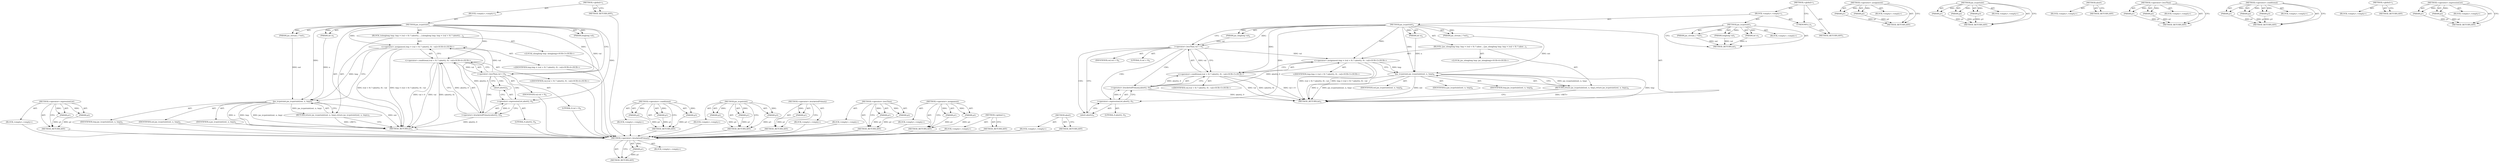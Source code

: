digraph "&lt;operator&gt;.expressionList" {
vulnerable_73 [label=<(METHOD,&lt;operator&gt;.expressionList)>];
vulnerable_74 [label=<(PARAM,p1)>];
vulnerable_75 [label=<(PARAM,p2)>];
vulnerable_76 [label=<(BLOCK,&lt;empty&gt;,&lt;empty&gt;)>];
vulnerable_77 [label=<(METHOD_RETURN,ANY)>];
vulnerable_6 [label=<(METHOD,&lt;global&gt;)<SUB>1</SUB>>];
vulnerable_7 [label=<(BLOCK,&lt;empty&gt;,&lt;empty&gt;)<SUB>1</SUB>>];
vulnerable_8 [label=<(METHOD,jas_iccputsint)<SUB>1</SUB>>];
vulnerable_9 [label=<(PARAM,jas_stream_t *out)<SUB>1</SUB>>];
vulnerable_10 [label=<(PARAM,int n)<SUB>1</SUB>>];
vulnerable_11 [label=<(PARAM,longlong val)<SUB>1</SUB>>];
vulnerable_12 [label=<(BLOCK,{
	ulonglong tmp;
 	tmp = (val &lt; 0) ? (abort(),...,{
	ulonglong tmp;
 	tmp = (val &lt; 0) ? (abort(),...)<SUB>2</SUB>>];
vulnerable_13 [label="<(LOCAL,ulonglong tmp: ulonglong)<SUB>3</SUB>>"];
vulnerable_14 [label="<(&lt;operator&gt;.assignment,tmp = (val &lt; 0) ? (abort(), 0) : val)<SUB>4</SUB>>"];
vulnerable_15 [label="<(IDENTIFIER,tmp,tmp = (val &lt; 0) ? (abort(), 0) : val)<SUB>4</SUB>>"];
vulnerable_16 [label="<(&lt;operator&gt;.conditional,(val &lt; 0) ? (abort(), 0) : val)<SUB>4</SUB>>"];
vulnerable_17 [label=<(&lt;operator&gt;.lessThan,val &lt; 0)<SUB>4</SUB>>];
vulnerable_18 [label=<(IDENTIFIER,val,val &lt; 0)<SUB>4</SUB>>];
vulnerable_19 [label=<(LITERAL,0,val &lt; 0)<SUB>4</SUB>>];
vulnerable_20 [label=<(&lt;operator&gt;.bracketedPrimary,(abort(), 0))<SUB>4</SUB>>];
vulnerable_21 [label=<(&lt;operator&gt;.expressionList,abort(), 0)<SUB>4</SUB>>];
vulnerable_22 [label=<(abort,abort())<SUB>4</SUB>>];
vulnerable_23 [label=<(LITERAL,0,abort(), 0)<SUB>4</SUB>>];
vulnerable_24 [label="<(IDENTIFIER,val,(val &lt; 0) ? (abort(), 0) : val)<SUB>4</SUB>>"];
vulnerable_25 [label=<(RETURN,return jas_iccputuint(out, n, tmp);,return jas_iccputuint(out, n, tmp);)<SUB>5</SUB>>];
vulnerable_26 [label=<(jas_iccputuint,jas_iccputuint(out, n, tmp))<SUB>5</SUB>>];
vulnerable_27 [label=<(IDENTIFIER,out,jas_iccputuint(out, n, tmp))<SUB>5</SUB>>];
vulnerable_28 [label=<(IDENTIFIER,n,jas_iccputuint(out, n, tmp))<SUB>5</SUB>>];
vulnerable_29 [label=<(IDENTIFIER,tmp,jas_iccputuint(out, n, tmp))<SUB>5</SUB>>];
vulnerable_30 [label=<(METHOD_RETURN,int)<SUB>1</SUB>>];
vulnerable_32 [label=<(METHOD_RETURN,ANY)<SUB>1</SUB>>];
vulnerable_58 [label=<(METHOD,&lt;operator&gt;.conditional)>];
vulnerable_59 [label=<(PARAM,p1)>];
vulnerable_60 [label=<(PARAM,p2)>];
vulnerable_61 [label=<(PARAM,p3)>];
vulnerable_62 [label=<(BLOCK,&lt;empty&gt;,&lt;empty&gt;)>];
vulnerable_63 [label=<(METHOD_RETURN,ANY)>];
vulnerable_81 [label=<(METHOD,jas_iccputuint)>];
vulnerable_82 [label=<(PARAM,p1)>];
vulnerable_83 [label=<(PARAM,p2)>];
vulnerable_84 [label=<(PARAM,p3)>];
vulnerable_85 [label=<(BLOCK,&lt;empty&gt;,&lt;empty&gt;)>];
vulnerable_86 [label=<(METHOD_RETURN,ANY)>];
vulnerable_69 [label=<(METHOD,&lt;operator&gt;.bracketedPrimary)>];
vulnerable_70 [label=<(PARAM,p1)>];
vulnerable_71 [label=<(BLOCK,&lt;empty&gt;,&lt;empty&gt;)>];
vulnerable_72 [label=<(METHOD_RETURN,ANY)>];
vulnerable_64 [label=<(METHOD,&lt;operator&gt;.lessThan)>];
vulnerable_65 [label=<(PARAM,p1)>];
vulnerable_66 [label=<(PARAM,p2)>];
vulnerable_67 [label=<(BLOCK,&lt;empty&gt;,&lt;empty&gt;)>];
vulnerable_68 [label=<(METHOD_RETURN,ANY)>];
vulnerable_53 [label=<(METHOD,&lt;operator&gt;.assignment)>];
vulnerable_54 [label=<(PARAM,p1)>];
vulnerable_55 [label=<(PARAM,p2)>];
vulnerable_56 [label=<(BLOCK,&lt;empty&gt;,&lt;empty&gt;)>];
vulnerable_57 [label=<(METHOD_RETURN,ANY)>];
vulnerable_47 [label=<(METHOD,&lt;global&gt;)<SUB>1</SUB>>];
vulnerable_48 [label=<(BLOCK,&lt;empty&gt;,&lt;empty&gt;)>];
vulnerable_49 [label=<(METHOD_RETURN,ANY)>];
vulnerable_78 [label=<(METHOD,abort)>];
vulnerable_79 [label=<(BLOCK,&lt;empty&gt;,&lt;empty&gt;)>];
vulnerable_80 [label=<(METHOD_RETURN,ANY)>];
fixed_79 [label=<(METHOD,&lt;operator&gt;.bracketedPrimary)>];
fixed_80 [label=<(PARAM,p1)>];
fixed_81 [label=<(BLOCK,&lt;empty&gt;,&lt;empty&gt;)>];
fixed_82 [label=<(METHOD_RETURN,ANY)>];
fixed_6 [label=<(METHOD,&lt;global&gt;)<SUB>1</SUB>>];
fixed_7 [label=<(BLOCK,&lt;empty&gt;,&lt;empty&gt;)<SUB>1</SUB>>];
fixed_8 [label=<(METHOD,jas_iccputsint)<SUB>1</SUB>>];
fixed_9 [label=<(PARAM,jas_stream_t *out)<SUB>1</SUB>>];
fixed_10 [label=<(PARAM,int n)<SUB>1</SUB>>];
fixed_11 [label=<(PARAM,longlong val)<SUB>1</SUB>>];
fixed_12 [label=<(BLOCK,&lt;empty&gt;,&lt;empty&gt;)>];
fixed_13 [label=<(METHOD_RETURN,int)<SUB>1</SUB>>];
fixed_15 [label=<(UNKNOWN,),))<SUB>1</SUB>>];
fixed_16 [label=<(METHOD,jas_iccputsint)<SUB>2</SUB>>];
fixed_17 [label=<(PARAM,jas_stream_t *out)<SUB>2</SUB>>];
fixed_18 [label=<(PARAM,int n)<SUB>2</SUB>>];
fixed_19 [label=<(PARAM,jas_longlong val)<SUB>2</SUB>>];
fixed_20 [label=<(BLOCK,{
	jas_ulonglong tmp;
 	tmp = (val &lt; 0) ? (abor...,{
	jas_ulonglong tmp;
 	tmp = (val &lt; 0) ? (abor...)<SUB>3</SUB>>];
fixed_21 [label="<(LOCAL,jas_ulonglong tmp: jas_ulonglong)<SUB>4</SUB>>"];
fixed_22 [label="<(&lt;operator&gt;.assignment,tmp = (val &lt; 0) ? (abort(), 0) : val)<SUB>5</SUB>>"];
fixed_23 [label="<(IDENTIFIER,tmp,tmp = (val &lt; 0) ? (abort(), 0) : val)<SUB>5</SUB>>"];
fixed_24 [label="<(&lt;operator&gt;.conditional,(val &lt; 0) ? (abort(), 0) : val)<SUB>5</SUB>>"];
fixed_25 [label=<(&lt;operator&gt;.lessThan,val &lt; 0)<SUB>5</SUB>>];
fixed_26 [label=<(IDENTIFIER,val,val &lt; 0)<SUB>5</SUB>>];
fixed_27 [label=<(LITERAL,0,val &lt; 0)<SUB>5</SUB>>];
fixed_28 [label=<(&lt;operator&gt;.bracketedPrimary,(abort(), 0))<SUB>5</SUB>>];
fixed_29 [label=<(&lt;operator&gt;.expressionList,abort(), 0)<SUB>5</SUB>>];
fixed_30 [label=<(abort,abort())<SUB>5</SUB>>];
fixed_31 [label=<(LITERAL,0,abort(), 0)<SUB>5</SUB>>];
fixed_32 [label="<(IDENTIFIER,val,(val &lt; 0) ? (abort(), 0) : val)<SUB>5</SUB>>"];
fixed_33 [label=<(RETURN,return jas_iccputuint(out, n, tmp);,return jas_iccputuint(out, n, tmp);)<SUB>6</SUB>>];
fixed_34 [label=<(jas_iccputuint,jas_iccputuint(out, n, tmp))<SUB>6</SUB>>];
fixed_35 [label=<(IDENTIFIER,out,jas_iccputuint(out, n, tmp))<SUB>6</SUB>>];
fixed_36 [label=<(IDENTIFIER,n,jas_iccputuint(out, n, tmp))<SUB>6</SUB>>];
fixed_37 [label=<(IDENTIFIER,tmp,jas_iccputuint(out, n, tmp))<SUB>6</SUB>>];
fixed_38 [label=<(METHOD_RETURN,int)<SUB>2</SUB>>];
fixed_40 [label=<(METHOD_RETURN,ANY)<SUB>1</SUB>>];
fixed_63 [label=<(METHOD,&lt;operator&gt;.assignment)>];
fixed_64 [label=<(PARAM,p1)>];
fixed_65 [label=<(PARAM,p2)>];
fixed_66 [label=<(BLOCK,&lt;empty&gt;,&lt;empty&gt;)>];
fixed_67 [label=<(METHOD_RETURN,ANY)>];
fixed_91 [label=<(METHOD,jas_iccputuint)>];
fixed_92 [label=<(PARAM,p1)>];
fixed_93 [label=<(PARAM,p2)>];
fixed_94 [label=<(PARAM,p3)>];
fixed_95 [label=<(BLOCK,&lt;empty&gt;,&lt;empty&gt;)>];
fixed_96 [label=<(METHOD_RETURN,ANY)>];
fixed_88 [label=<(METHOD,abort)>];
fixed_89 [label=<(BLOCK,&lt;empty&gt;,&lt;empty&gt;)>];
fixed_90 [label=<(METHOD_RETURN,ANY)>];
fixed_74 [label=<(METHOD,&lt;operator&gt;.lessThan)>];
fixed_75 [label=<(PARAM,p1)>];
fixed_76 [label=<(PARAM,p2)>];
fixed_77 [label=<(BLOCK,&lt;empty&gt;,&lt;empty&gt;)>];
fixed_78 [label=<(METHOD_RETURN,ANY)>];
fixed_68 [label=<(METHOD,&lt;operator&gt;.conditional)>];
fixed_69 [label=<(PARAM,p1)>];
fixed_70 [label=<(PARAM,p2)>];
fixed_71 [label=<(PARAM,p3)>];
fixed_72 [label=<(BLOCK,&lt;empty&gt;,&lt;empty&gt;)>];
fixed_73 [label=<(METHOD_RETURN,ANY)>];
fixed_57 [label=<(METHOD,&lt;global&gt;)<SUB>1</SUB>>];
fixed_58 [label=<(BLOCK,&lt;empty&gt;,&lt;empty&gt;)>];
fixed_59 [label=<(METHOD_RETURN,ANY)>];
fixed_83 [label=<(METHOD,&lt;operator&gt;.expressionList)>];
fixed_84 [label=<(PARAM,p1)>];
fixed_85 [label=<(PARAM,p2)>];
fixed_86 [label=<(BLOCK,&lt;empty&gt;,&lt;empty&gt;)>];
fixed_87 [label=<(METHOD_RETURN,ANY)>];
vulnerable_73 -> vulnerable_74  [key=0, label="AST: "];
vulnerable_73 -> vulnerable_74  [key=1, label="DDG: "];
vulnerable_73 -> vulnerable_76  [key=0, label="AST: "];
vulnerable_73 -> vulnerable_75  [key=0, label="AST: "];
vulnerable_73 -> vulnerable_75  [key=1, label="DDG: "];
vulnerable_73 -> vulnerable_77  [key=0, label="AST: "];
vulnerable_73 -> vulnerable_77  [key=1, label="CFG: "];
vulnerable_74 -> vulnerable_77  [key=0, label="DDG: p1"];
vulnerable_75 -> vulnerable_77  [key=0, label="DDG: p2"];
vulnerable_76 -> fixed_79  [key=0];
vulnerable_77 -> fixed_79  [key=0];
vulnerable_6 -> vulnerable_7  [key=0, label="AST: "];
vulnerable_6 -> vulnerable_32  [key=0, label="AST: "];
vulnerable_6 -> vulnerable_32  [key=1, label="CFG: "];
vulnerable_7 -> vulnerable_8  [key=0, label="AST: "];
vulnerable_8 -> vulnerable_9  [key=0, label="AST: "];
vulnerable_8 -> vulnerable_9  [key=1, label="DDG: "];
vulnerable_8 -> vulnerable_10  [key=0, label="AST: "];
vulnerable_8 -> vulnerable_10  [key=1, label="DDG: "];
vulnerable_8 -> vulnerable_11  [key=0, label="AST: "];
vulnerable_8 -> vulnerable_11  [key=1, label="DDG: "];
vulnerable_8 -> vulnerable_12  [key=0, label="AST: "];
vulnerable_8 -> vulnerable_30  [key=0, label="AST: "];
vulnerable_8 -> vulnerable_17  [key=0, label="CFG: "];
vulnerable_8 -> vulnerable_17  [key=1, label="DDG: "];
vulnerable_8 -> vulnerable_14  [key=0, label="DDG: "];
vulnerable_8 -> vulnerable_16  [key=0, label="DDG: "];
vulnerable_8 -> vulnerable_26  [key=0, label="DDG: "];
vulnerable_8 -> vulnerable_21  [key=0, label="DDG: "];
vulnerable_9 -> vulnerable_26  [key=0, label="DDG: out"];
vulnerable_10 -> vulnerable_26  [key=0, label="DDG: n"];
vulnerable_11 -> vulnerable_17  [key=0, label="DDG: val"];
vulnerable_12 -> vulnerable_13  [key=0, label="AST: "];
vulnerable_12 -> vulnerable_14  [key=0, label="AST: "];
vulnerable_12 -> vulnerable_25  [key=0, label="AST: "];
vulnerable_13 -> fixed_79  [key=0];
vulnerable_14 -> vulnerable_15  [key=0, label="AST: "];
vulnerable_14 -> vulnerable_16  [key=0, label="AST: "];
vulnerable_14 -> vulnerable_26  [key=0, label="CFG: "];
vulnerable_14 -> vulnerable_26  [key=1, label="DDG: tmp"];
vulnerable_14 -> vulnerable_30  [key=0, label="DDG: (val &lt; 0) ? (abort(), 0) : val"];
vulnerable_14 -> vulnerable_30  [key=1, label="DDG: tmp = (val &lt; 0) ? (abort(), 0) : val"];
vulnerable_15 -> fixed_79  [key=0];
vulnerable_16 -> vulnerable_17  [key=0, label="AST: "];
vulnerable_16 -> vulnerable_20  [key=0, label="AST: "];
vulnerable_16 -> vulnerable_24  [key=0, label="AST: "];
vulnerable_16 -> vulnerable_14  [key=0, label="CFG: "];
vulnerable_16 -> vulnerable_30  [key=0, label="DDG: val &lt; 0"];
vulnerable_16 -> vulnerable_30  [key=1, label="DDG: val"];
vulnerable_16 -> vulnerable_30  [key=2, label="DDG: (abort(), 0)"];
vulnerable_17 -> vulnerable_18  [key=0, label="AST: "];
vulnerable_17 -> vulnerable_19  [key=0, label="AST: "];
vulnerable_17 -> vulnerable_22  [key=0, label="CFG: "];
vulnerable_17 -> vulnerable_22  [key=1, label="CDG: "];
vulnerable_17 -> vulnerable_16  [key=0, label="CFG: "];
vulnerable_17 -> vulnerable_16  [key=1, label="DDG: val"];
vulnerable_17 -> vulnerable_14  [key=0, label="DDG: val"];
vulnerable_17 -> vulnerable_20  [key=0, label="CDG: "];
vulnerable_17 -> vulnerable_21  [key=0, label="CDG: "];
vulnerable_18 -> fixed_79  [key=0];
vulnerable_19 -> fixed_79  [key=0];
vulnerable_20 -> vulnerable_21  [key=0, label="AST: "];
vulnerable_20 -> vulnerable_16  [key=0, label="CFG: "];
vulnerable_20 -> vulnerable_16  [key=1, label="DDG: abort(), 0"];
vulnerable_20 -> vulnerable_30  [key=0, label="DDG: abort(), 0"];
vulnerable_20 -> vulnerable_14  [key=0, label="DDG: abort(), 0"];
vulnerable_21 -> vulnerable_22  [key=0, label="AST: "];
vulnerable_21 -> vulnerable_23  [key=0, label="AST: "];
vulnerable_21 -> vulnerable_20  [key=0, label="CFG: "];
vulnerable_21 -> vulnerable_20  [key=1, label="DDG: 0"];
vulnerable_22 -> vulnerable_21  [key=0, label="CFG: "];
vulnerable_23 -> fixed_79  [key=0];
vulnerable_24 -> fixed_79  [key=0];
vulnerable_25 -> vulnerable_26  [key=0, label="AST: "];
vulnerable_25 -> vulnerable_30  [key=0, label="CFG: "];
vulnerable_25 -> vulnerable_30  [key=1, label="DDG: &lt;RET&gt;"];
vulnerable_26 -> vulnerable_27  [key=0, label="AST: "];
vulnerable_26 -> vulnerable_28  [key=0, label="AST: "];
vulnerable_26 -> vulnerable_29  [key=0, label="AST: "];
vulnerable_26 -> vulnerable_25  [key=0, label="CFG: "];
vulnerable_26 -> vulnerable_25  [key=1, label="DDG: jas_iccputuint(out, n, tmp)"];
vulnerable_26 -> vulnerable_30  [key=0, label="DDG: out"];
vulnerable_26 -> vulnerable_30  [key=1, label="DDG: n"];
vulnerable_26 -> vulnerable_30  [key=2, label="DDG: tmp"];
vulnerable_26 -> vulnerable_30  [key=3, label="DDG: jas_iccputuint(out, n, tmp)"];
vulnerable_27 -> fixed_79  [key=0];
vulnerable_28 -> fixed_79  [key=0];
vulnerable_29 -> fixed_79  [key=0];
vulnerable_30 -> fixed_79  [key=0];
vulnerable_32 -> fixed_79  [key=0];
vulnerable_58 -> vulnerable_59  [key=0, label="AST: "];
vulnerable_58 -> vulnerable_59  [key=1, label="DDG: "];
vulnerable_58 -> vulnerable_62  [key=0, label="AST: "];
vulnerable_58 -> vulnerable_60  [key=0, label="AST: "];
vulnerable_58 -> vulnerable_60  [key=1, label="DDG: "];
vulnerable_58 -> vulnerable_63  [key=0, label="AST: "];
vulnerable_58 -> vulnerable_63  [key=1, label="CFG: "];
vulnerable_58 -> vulnerable_61  [key=0, label="AST: "];
vulnerable_58 -> vulnerable_61  [key=1, label="DDG: "];
vulnerable_59 -> vulnerable_63  [key=0, label="DDG: p1"];
vulnerable_60 -> vulnerable_63  [key=0, label="DDG: p2"];
vulnerable_61 -> vulnerable_63  [key=0, label="DDG: p3"];
vulnerable_62 -> fixed_79  [key=0];
vulnerable_63 -> fixed_79  [key=0];
vulnerable_81 -> vulnerable_82  [key=0, label="AST: "];
vulnerable_81 -> vulnerable_82  [key=1, label="DDG: "];
vulnerable_81 -> vulnerable_85  [key=0, label="AST: "];
vulnerable_81 -> vulnerable_83  [key=0, label="AST: "];
vulnerable_81 -> vulnerable_83  [key=1, label="DDG: "];
vulnerable_81 -> vulnerable_86  [key=0, label="AST: "];
vulnerable_81 -> vulnerable_86  [key=1, label="CFG: "];
vulnerable_81 -> vulnerable_84  [key=0, label="AST: "];
vulnerable_81 -> vulnerable_84  [key=1, label="DDG: "];
vulnerable_82 -> vulnerable_86  [key=0, label="DDG: p1"];
vulnerable_83 -> vulnerable_86  [key=0, label="DDG: p2"];
vulnerable_84 -> vulnerable_86  [key=0, label="DDG: p3"];
vulnerable_85 -> fixed_79  [key=0];
vulnerable_86 -> fixed_79  [key=0];
vulnerable_69 -> vulnerable_70  [key=0, label="AST: "];
vulnerable_69 -> vulnerable_70  [key=1, label="DDG: "];
vulnerable_69 -> vulnerable_71  [key=0, label="AST: "];
vulnerable_69 -> vulnerable_72  [key=0, label="AST: "];
vulnerable_69 -> vulnerable_72  [key=1, label="CFG: "];
vulnerable_70 -> vulnerable_72  [key=0, label="DDG: p1"];
vulnerable_71 -> fixed_79  [key=0];
vulnerable_72 -> fixed_79  [key=0];
vulnerable_64 -> vulnerable_65  [key=0, label="AST: "];
vulnerable_64 -> vulnerable_65  [key=1, label="DDG: "];
vulnerable_64 -> vulnerable_67  [key=0, label="AST: "];
vulnerable_64 -> vulnerable_66  [key=0, label="AST: "];
vulnerable_64 -> vulnerable_66  [key=1, label="DDG: "];
vulnerable_64 -> vulnerable_68  [key=0, label="AST: "];
vulnerable_64 -> vulnerable_68  [key=1, label="CFG: "];
vulnerable_65 -> vulnerable_68  [key=0, label="DDG: p1"];
vulnerable_66 -> vulnerable_68  [key=0, label="DDG: p2"];
vulnerable_67 -> fixed_79  [key=0];
vulnerable_68 -> fixed_79  [key=0];
vulnerable_53 -> vulnerable_54  [key=0, label="AST: "];
vulnerable_53 -> vulnerable_54  [key=1, label="DDG: "];
vulnerable_53 -> vulnerable_56  [key=0, label="AST: "];
vulnerable_53 -> vulnerable_55  [key=0, label="AST: "];
vulnerable_53 -> vulnerable_55  [key=1, label="DDG: "];
vulnerable_53 -> vulnerable_57  [key=0, label="AST: "];
vulnerable_53 -> vulnerable_57  [key=1, label="CFG: "];
vulnerable_54 -> vulnerable_57  [key=0, label="DDG: p1"];
vulnerable_55 -> vulnerable_57  [key=0, label="DDG: p2"];
vulnerable_56 -> fixed_79  [key=0];
vulnerable_57 -> fixed_79  [key=0];
vulnerable_47 -> vulnerable_48  [key=0, label="AST: "];
vulnerable_47 -> vulnerable_49  [key=0, label="AST: "];
vulnerable_47 -> vulnerable_49  [key=1, label="CFG: "];
vulnerable_48 -> fixed_79  [key=0];
vulnerable_49 -> fixed_79  [key=0];
vulnerable_78 -> vulnerable_79  [key=0, label="AST: "];
vulnerable_78 -> vulnerable_80  [key=0, label="AST: "];
vulnerable_78 -> vulnerable_80  [key=1, label="CFG: "];
vulnerable_79 -> fixed_79  [key=0];
vulnerable_80 -> fixed_79  [key=0];
fixed_79 -> fixed_80  [key=0, label="AST: "];
fixed_79 -> fixed_80  [key=1, label="DDG: "];
fixed_79 -> fixed_81  [key=0, label="AST: "];
fixed_79 -> fixed_82  [key=0, label="AST: "];
fixed_79 -> fixed_82  [key=1, label="CFG: "];
fixed_80 -> fixed_82  [key=0, label="DDG: p1"];
fixed_6 -> fixed_7  [key=0, label="AST: "];
fixed_6 -> fixed_40  [key=0, label="AST: "];
fixed_6 -> fixed_15  [key=0, label="CFG: "];
fixed_7 -> fixed_8  [key=0, label="AST: "];
fixed_7 -> fixed_15  [key=0, label="AST: "];
fixed_7 -> fixed_16  [key=0, label="AST: "];
fixed_8 -> fixed_9  [key=0, label="AST: "];
fixed_8 -> fixed_9  [key=1, label="DDG: "];
fixed_8 -> fixed_10  [key=0, label="AST: "];
fixed_8 -> fixed_10  [key=1, label="DDG: "];
fixed_8 -> fixed_11  [key=0, label="AST: "];
fixed_8 -> fixed_11  [key=1, label="DDG: "];
fixed_8 -> fixed_12  [key=0, label="AST: "];
fixed_8 -> fixed_13  [key=0, label="AST: "];
fixed_8 -> fixed_13  [key=1, label="CFG: "];
fixed_9 -> fixed_13  [key=0, label="DDG: out"];
fixed_10 -> fixed_13  [key=0, label="DDG: n"];
fixed_11 -> fixed_13  [key=0, label="DDG: val"];
fixed_15 -> fixed_40  [key=0, label="CFG: "];
fixed_16 -> fixed_17  [key=0, label="AST: "];
fixed_16 -> fixed_17  [key=1, label="DDG: "];
fixed_16 -> fixed_18  [key=0, label="AST: "];
fixed_16 -> fixed_18  [key=1, label="DDG: "];
fixed_16 -> fixed_19  [key=0, label="AST: "];
fixed_16 -> fixed_19  [key=1, label="DDG: "];
fixed_16 -> fixed_20  [key=0, label="AST: "];
fixed_16 -> fixed_38  [key=0, label="AST: "];
fixed_16 -> fixed_25  [key=0, label="CFG: "];
fixed_16 -> fixed_25  [key=1, label="DDG: "];
fixed_16 -> fixed_22  [key=0, label="DDG: "];
fixed_16 -> fixed_24  [key=0, label="DDG: "];
fixed_16 -> fixed_34  [key=0, label="DDG: "];
fixed_16 -> fixed_29  [key=0, label="DDG: "];
fixed_17 -> fixed_34  [key=0, label="DDG: out"];
fixed_18 -> fixed_34  [key=0, label="DDG: n"];
fixed_19 -> fixed_25  [key=0, label="DDG: val"];
fixed_20 -> fixed_21  [key=0, label="AST: "];
fixed_20 -> fixed_22  [key=0, label="AST: "];
fixed_20 -> fixed_33  [key=0, label="AST: "];
fixed_22 -> fixed_23  [key=0, label="AST: "];
fixed_22 -> fixed_24  [key=0, label="AST: "];
fixed_22 -> fixed_34  [key=0, label="CFG: "];
fixed_22 -> fixed_34  [key=1, label="DDG: tmp"];
fixed_22 -> fixed_38  [key=0, label="DDG: (val &lt; 0) ? (abort(), 0) : val"];
fixed_22 -> fixed_38  [key=1, label="DDG: tmp = (val &lt; 0) ? (abort(), 0) : val"];
fixed_24 -> fixed_25  [key=0, label="AST: "];
fixed_24 -> fixed_28  [key=0, label="AST: "];
fixed_24 -> fixed_32  [key=0, label="AST: "];
fixed_24 -> fixed_22  [key=0, label="CFG: "];
fixed_24 -> fixed_38  [key=0, label="DDG: val &lt; 0"];
fixed_24 -> fixed_38  [key=1, label="DDG: val"];
fixed_24 -> fixed_38  [key=2, label="DDG: (abort(), 0)"];
fixed_25 -> fixed_26  [key=0, label="AST: "];
fixed_25 -> fixed_27  [key=0, label="AST: "];
fixed_25 -> fixed_30  [key=0, label="CFG: "];
fixed_25 -> fixed_30  [key=1, label="CDG: "];
fixed_25 -> fixed_24  [key=0, label="CFG: "];
fixed_25 -> fixed_24  [key=1, label="DDG: val"];
fixed_25 -> fixed_22  [key=0, label="DDG: val"];
fixed_25 -> fixed_29  [key=0, label="CDG: "];
fixed_25 -> fixed_28  [key=0, label="CDG: "];
fixed_28 -> fixed_29  [key=0, label="AST: "];
fixed_28 -> fixed_24  [key=0, label="CFG: "];
fixed_28 -> fixed_24  [key=1, label="DDG: abort(), 0"];
fixed_28 -> fixed_38  [key=0, label="DDG: abort(), 0"];
fixed_28 -> fixed_22  [key=0, label="DDG: abort(), 0"];
fixed_29 -> fixed_30  [key=0, label="AST: "];
fixed_29 -> fixed_31  [key=0, label="AST: "];
fixed_29 -> fixed_28  [key=0, label="CFG: "];
fixed_29 -> fixed_28  [key=1, label="DDG: 0"];
fixed_30 -> fixed_29  [key=0, label="CFG: "];
fixed_33 -> fixed_34  [key=0, label="AST: "];
fixed_33 -> fixed_38  [key=0, label="CFG: "];
fixed_33 -> fixed_38  [key=1, label="DDG: &lt;RET&gt;"];
fixed_34 -> fixed_35  [key=0, label="AST: "];
fixed_34 -> fixed_36  [key=0, label="AST: "];
fixed_34 -> fixed_37  [key=0, label="AST: "];
fixed_34 -> fixed_33  [key=0, label="CFG: "];
fixed_34 -> fixed_33  [key=1, label="DDG: jas_iccputuint(out, n, tmp)"];
fixed_34 -> fixed_38  [key=0, label="DDG: out"];
fixed_34 -> fixed_38  [key=1, label="DDG: n"];
fixed_34 -> fixed_38  [key=2, label="DDG: tmp"];
fixed_34 -> fixed_38  [key=3, label="DDG: jas_iccputuint(out, n, tmp)"];
fixed_63 -> fixed_64  [key=0, label="AST: "];
fixed_63 -> fixed_64  [key=1, label="DDG: "];
fixed_63 -> fixed_66  [key=0, label="AST: "];
fixed_63 -> fixed_65  [key=0, label="AST: "];
fixed_63 -> fixed_65  [key=1, label="DDG: "];
fixed_63 -> fixed_67  [key=0, label="AST: "];
fixed_63 -> fixed_67  [key=1, label="CFG: "];
fixed_64 -> fixed_67  [key=0, label="DDG: p1"];
fixed_65 -> fixed_67  [key=0, label="DDG: p2"];
fixed_91 -> fixed_92  [key=0, label="AST: "];
fixed_91 -> fixed_92  [key=1, label="DDG: "];
fixed_91 -> fixed_95  [key=0, label="AST: "];
fixed_91 -> fixed_93  [key=0, label="AST: "];
fixed_91 -> fixed_93  [key=1, label="DDG: "];
fixed_91 -> fixed_96  [key=0, label="AST: "];
fixed_91 -> fixed_96  [key=1, label="CFG: "];
fixed_91 -> fixed_94  [key=0, label="AST: "];
fixed_91 -> fixed_94  [key=1, label="DDG: "];
fixed_92 -> fixed_96  [key=0, label="DDG: p1"];
fixed_93 -> fixed_96  [key=0, label="DDG: p2"];
fixed_94 -> fixed_96  [key=0, label="DDG: p3"];
fixed_88 -> fixed_89  [key=0, label="AST: "];
fixed_88 -> fixed_90  [key=0, label="AST: "];
fixed_88 -> fixed_90  [key=1, label="CFG: "];
fixed_74 -> fixed_75  [key=0, label="AST: "];
fixed_74 -> fixed_75  [key=1, label="DDG: "];
fixed_74 -> fixed_77  [key=0, label="AST: "];
fixed_74 -> fixed_76  [key=0, label="AST: "];
fixed_74 -> fixed_76  [key=1, label="DDG: "];
fixed_74 -> fixed_78  [key=0, label="AST: "];
fixed_74 -> fixed_78  [key=1, label="CFG: "];
fixed_75 -> fixed_78  [key=0, label="DDG: p1"];
fixed_76 -> fixed_78  [key=0, label="DDG: p2"];
fixed_68 -> fixed_69  [key=0, label="AST: "];
fixed_68 -> fixed_69  [key=1, label="DDG: "];
fixed_68 -> fixed_72  [key=0, label="AST: "];
fixed_68 -> fixed_70  [key=0, label="AST: "];
fixed_68 -> fixed_70  [key=1, label="DDG: "];
fixed_68 -> fixed_73  [key=0, label="AST: "];
fixed_68 -> fixed_73  [key=1, label="CFG: "];
fixed_68 -> fixed_71  [key=0, label="AST: "];
fixed_68 -> fixed_71  [key=1, label="DDG: "];
fixed_69 -> fixed_73  [key=0, label="DDG: p1"];
fixed_70 -> fixed_73  [key=0, label="DDG: p2"];
fixed_71 -> fixed_73  [key=0, label="DDG: p3"];
fixed_57 -> fixed_58  [key=0, label="AST: "];
fixed_57 -> fixed_59  [key=0, label="AST: "];
fixed_57 -> fixed_59  [key=1, label="CFG: "];
fixed_83 -> fixed_84  [key=0, label="AST: "];
fixed_83 -> fixed_84  [key=1, label="DDG: "];
fixed_83 -> fixed_86  [key=0, label="AST: "];
fixed_83 -> fixed_85  [key=0, label="AST: "];
fixed_83 -> fixed_85  [key=1, label="DDG: "];
fixed_83 -> fixed_87  [key=0, label="AST: "];
fixed_83 -> fixed_87  [key=1, label="CFG: "];
fixed_84 -> fixed_87  [key=0, label="DDG: p1"];
fixed_85 -> fixed_87  [key=0, label="DDG: p2"];
}
